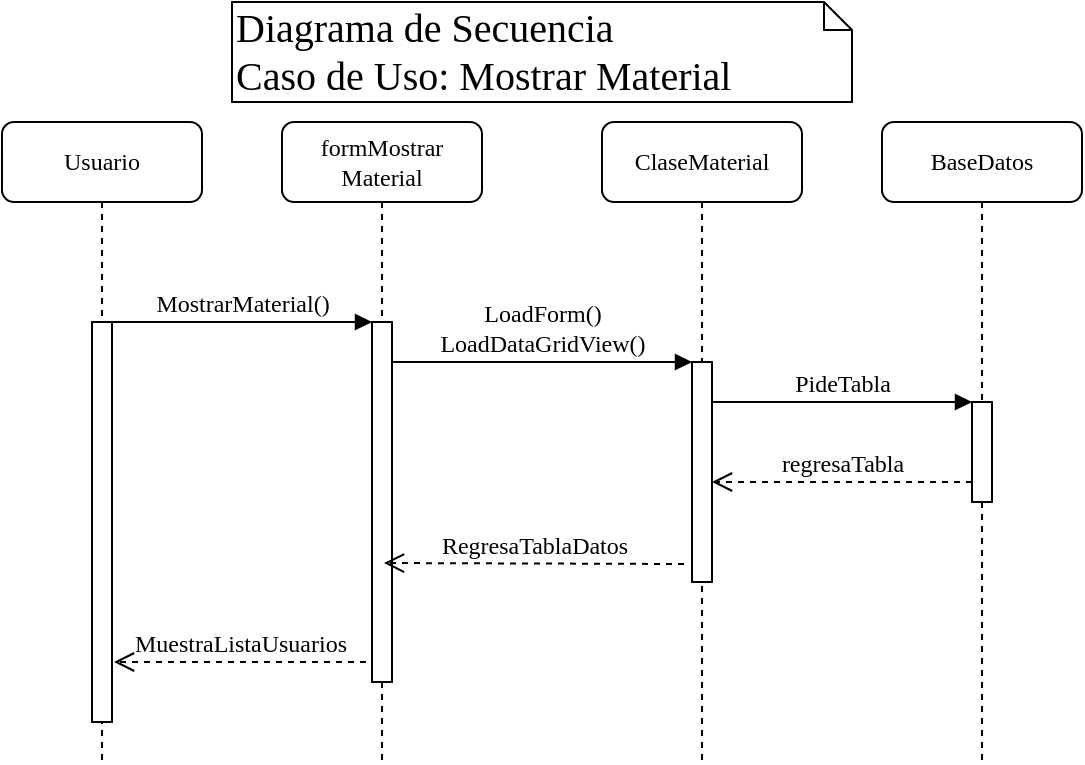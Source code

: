 <mxfile version="12.3.8" type="device" pages="1"><diagram name="Page-1" id="13e1069c-82ec-6db2-03f1-153e76fe0fe0"><mxGraphModel dx="1422" dy="791" grid="1" gridSize="10" guides="1" tooltips="1" connect="1" arrows="1" fold="1" page="1" pageScale="1" pageWidth="1100" pageHeight="850" background="#ffffff" math="0" shadow="0"><root><mxCell id="0"/><mxCell id="1" parent="0"/><mxCell id="9pW5uRAjS-SmAmnuEoZT-4" value="formMostrar&lt;br&gt;Material" style="shape=umlLifeline;perimeter=lifelinePerimeter;whiteSpace=wrap;html=1;container=1;collapsible=0;recursiveResize=0;outlineConnect=0;rounded=1;shadow=0;comic=0;labelBackgroundColor=none;strokeWidth=1;fontFamily=Verdana;fontSize=12;align=center;" vertex="1" parent="1"><mxGeometry x="190" y="80" width="100" height="320" as="geometry"/></mxCell><mxCell id="9pW5uRAjS-SmAmnuEoZT-5" value="" style="html=1;points=[];perimeter=orthogonalPerimeter;rounded=0;shadow=0;comic=0;labelBackgroundColor=none;strokeWidth=1;fontFamily=Verdana;fontSize=12;align=center;" vertex="1" parent="9pW5uRAjS-SmAmnuEoZT-4"><mxGeometry x="45" y="100" width="10" height="180" as="geometry"/></mxCell><mxCell id="9pW5uRAjS-SmAmnuEoZT-6" value="ClaseMaterial" style="shape=umlLifeline;perimeter=lifelinePerimeter;whiteSpace=wrap;html=1;container=1;collapsible=0;recursiveResize=0;outlineConnect=0;rounded=1;shadow=0;comic=0;labelBackgroundColor=none;strokeWidth=1;fontFamily=Verdana;fontSize=12;align=center;" vertex="1" parent="1"><mxGeometry x="350" y="80" width="100" height="320" as="geometry"/></mxCell><mxCell id="9pW5uRAjS-SmAmnuEoZT-7" value="" style="html=1;points=[];perimeter=orthogonalPerimeter;rounded=0;shadow=0;comic=0;labelBackgroundColor=none;strokeWidth=1;fontFamily=Verdana;fontSize=12;align=center;" vertex="1" parent="9pW5uRAjS-SmAmnuEoZT-6"><mxGeometry x="45" y="120" width="10" height="110" as="geometry"/></mxCell><mxCell id="9pW5uRAjS-SmAmnuEoZT-8" value="BaseDatos" style="shape=umlLifeline;perimeter=lifelinePerimeter;whiteSpace=wrap;html=1;container=1;collapsible=0;recursiveResize=0;outlineConnect=0;rounded=1;shadow=0;comic=0;labelBackgroundColor=none;strokeWidth=1;fontFamily=Verdana;fontSize=12;align=center;" vertex="1" parent="1"><mxGeometry x="490" y="80" width="100" height="320" as="geometry"/></mxCell><mxCell id="9pW5uRAjS-SmAmnuEoZT-9" value="Usuario" style="shape=umlLifeline;perimeter=lifelinePerimeter;whiteSpace=wrap;html=1;container=1;collapsible=0;recursiveResize=0;outlineConnect=0;rounded=1;shadow=0;comic=0;labelBackgroundColor=none;strokeWidth=1;fontFamily=Verdana;fontSize=12;align=center;" vertex="1" parent="1"><mxGeometry x="50" y="80" width="100" height="320" as="geometry"/></mxCell><mxCell id="9pW5uRAjS-SmAmnuEoZT-10" value="" style="html=1;points=[];perimeter=orthogonalPerimeter;rounded=0;shadow=0;comic=0;labelBackgroundColor=none;strokeWidth=1;fontFamily=Verdana;fontSize=12;align=center;" vertex="1" parent="9pW5uRAjS-SmAmnuEoZT-9"><mxGeometry x="45" y="100" width="10" height="200" as="geometry"/></mxCell><mxCell id="9pW5uRAjS-SmAmnuEoZT-11" value="" style="html=1;points=[];perimeter=orthogonalPerimeter;rounded=0;shadow=0;comic=0;labelBackgroundColor=none;strokeWidth=1;fontFamily=Verdana;fontSize=12;align=center;" vertex="1" parent="1"><mxGeometry x="535" y="220" width="10" height="50" as="geometry"/></mxCell><mxCell id="9pW5uRAjS-SmAmnuEoZT-12" value="PideTabla" style="html=1;verticalAlign=bottom;endArrow=block;labelBackgroundColor=none;fontFamily=Verdana;fontSize=12;edgeStyle=elbowEdgeStyle;elbow=vertical;" edge="1" parent="1" source="9pW5uRAjS-SmAmnuEoZT-7" target="9pW5uRAjS-SmAmnuEoZT-11"><mxGeometry relative="1" as="geometry"><mxPoint x="460" y="220" as="sourcePoint"/><Array as="points"><mxPoint x="410" y="220"/></Array></mxGeometry></mxCell><mxCell id="9pW5uRAjS-SmAmnuEoZT-13" value="regresaTabla" style="html=1;verticalAlign=bottom;endArrow=open;dashed=1;endSize=8;labelBackgroundColor=none;fontFamily=Verdana;fontSize=12;edgeStyle=elbowEdgeStyle;elbow=vertical;" edge="1" parent="1"><mxGeometry relative="1" as="geometry"><mxPoint x="405" y="260" as="targetPoint"/><Array as="points"><mxPoint x="480" y="260"/><mxPoint x="510" y="260"/></Array><mxPoint x="535" y="260" as="sourcePoint"/></mxGeometry></mxCell><mxCell id="9pW5uRAjS-SmAmnuEoZT-14" value="RegresaTablaDatos" style="html=1;verticalAlign=bottom;endArrow=open;dashed=1;endSize=8;labelBackgroundColor=none;fontFamily=Verdana;fontSize=12;" edge="1" parent="1"><mxGeometry relative="1" as="geometry"><mxPoint x="241" y="300.5" as="targetPoint"/><mxPoint x="391" y="301" as="sourcePoint"/></mxGeometry></mxCell><mxCell id="9pW5uRAjS-SmAmnuEoZT-15" value="MuestraListaUsuarios" style="html=1;verticalAlign=bottom;endArrow=open;dashed=1;endSize=8;labelBackgroundColor=none;fontFamily=Verdana;fontSize=12;edgeStyle=elbowEdgeStyle;elbow=vertical;" edge="1" parent="1"><mxGeometry relative="1" as="geometry"><mxPoint x="106" y="350" as="targetPoint"/><Array as="points"/><mxPoint x="232" y="350" as="sourcePoint"/></mxGeometry></mxCell><mxCell id="9pW5uRAjS-SmAmnuEoZT-16" value="MostrarMaterial()" style="html=1;verticalAlign=bottom;endArrow=block;entryX=0;entryY=0;labelBackgroundColor=none;fontFamily=Verdana;fontSize=12;edgeStyle=elbowEdgeStyle;elbow=vertical;" edge="1" parent="1" source="9pW5uRAjS-SmAmnuEoZT-10" target="9pW5uRAjS-SmAmnuEoZT-5"><mxGeometry relative="1" as="geometry"><mxPoint x="170" y="190" as="sourcePoint"/></mxGeometry></mxCell><mxCell id="9pW5uRAjS-SmAmnuEoZT-17" value="LoadForm()&lt;br&gt;LoadDataGridView()" style="html=1;verticalAlign=bottom;endArrow=block;entryX=0;entryY=0;labelBackgroundColor=none;fontFamily=Verdana;fontSize=12;edgeStyle=elbowEdgeStyle;elbow=vertical;" edge="1" parent="1" source="9pW5uRAjS-SmAmnuEoZT-5" target="9pW5uRAjS-SmAmnuEoZT-7"><mxGeometry relative="1" as="geometry"><mxPoint x="320" y="200" as="sourcePoint"/></mxGeometry></mxCell><mxCell id="9pW5uRAjS-SmAmnuEoZT-18" value="Diagrama de Secuencia&lt;br style=&quot;font-size: 20px&quot;&gt;Caso de Uso: Mostrar Material" style="shape=note;whiteSpace=wrap;html=1;size=14;verticalAlign=top;align=left;spacingTop=-6;rounded=0;shadow=0;comic=0;labelBackgroundColor=none;strokeWidth=1;fontFamily=Verdana;fontSize=20;" vertex="1" parent="1"><mxGeometry x="165" y="20" width="310" height="50" as="geometry"/></mxCell></root></mxGraphModel></diagram></mxfile>